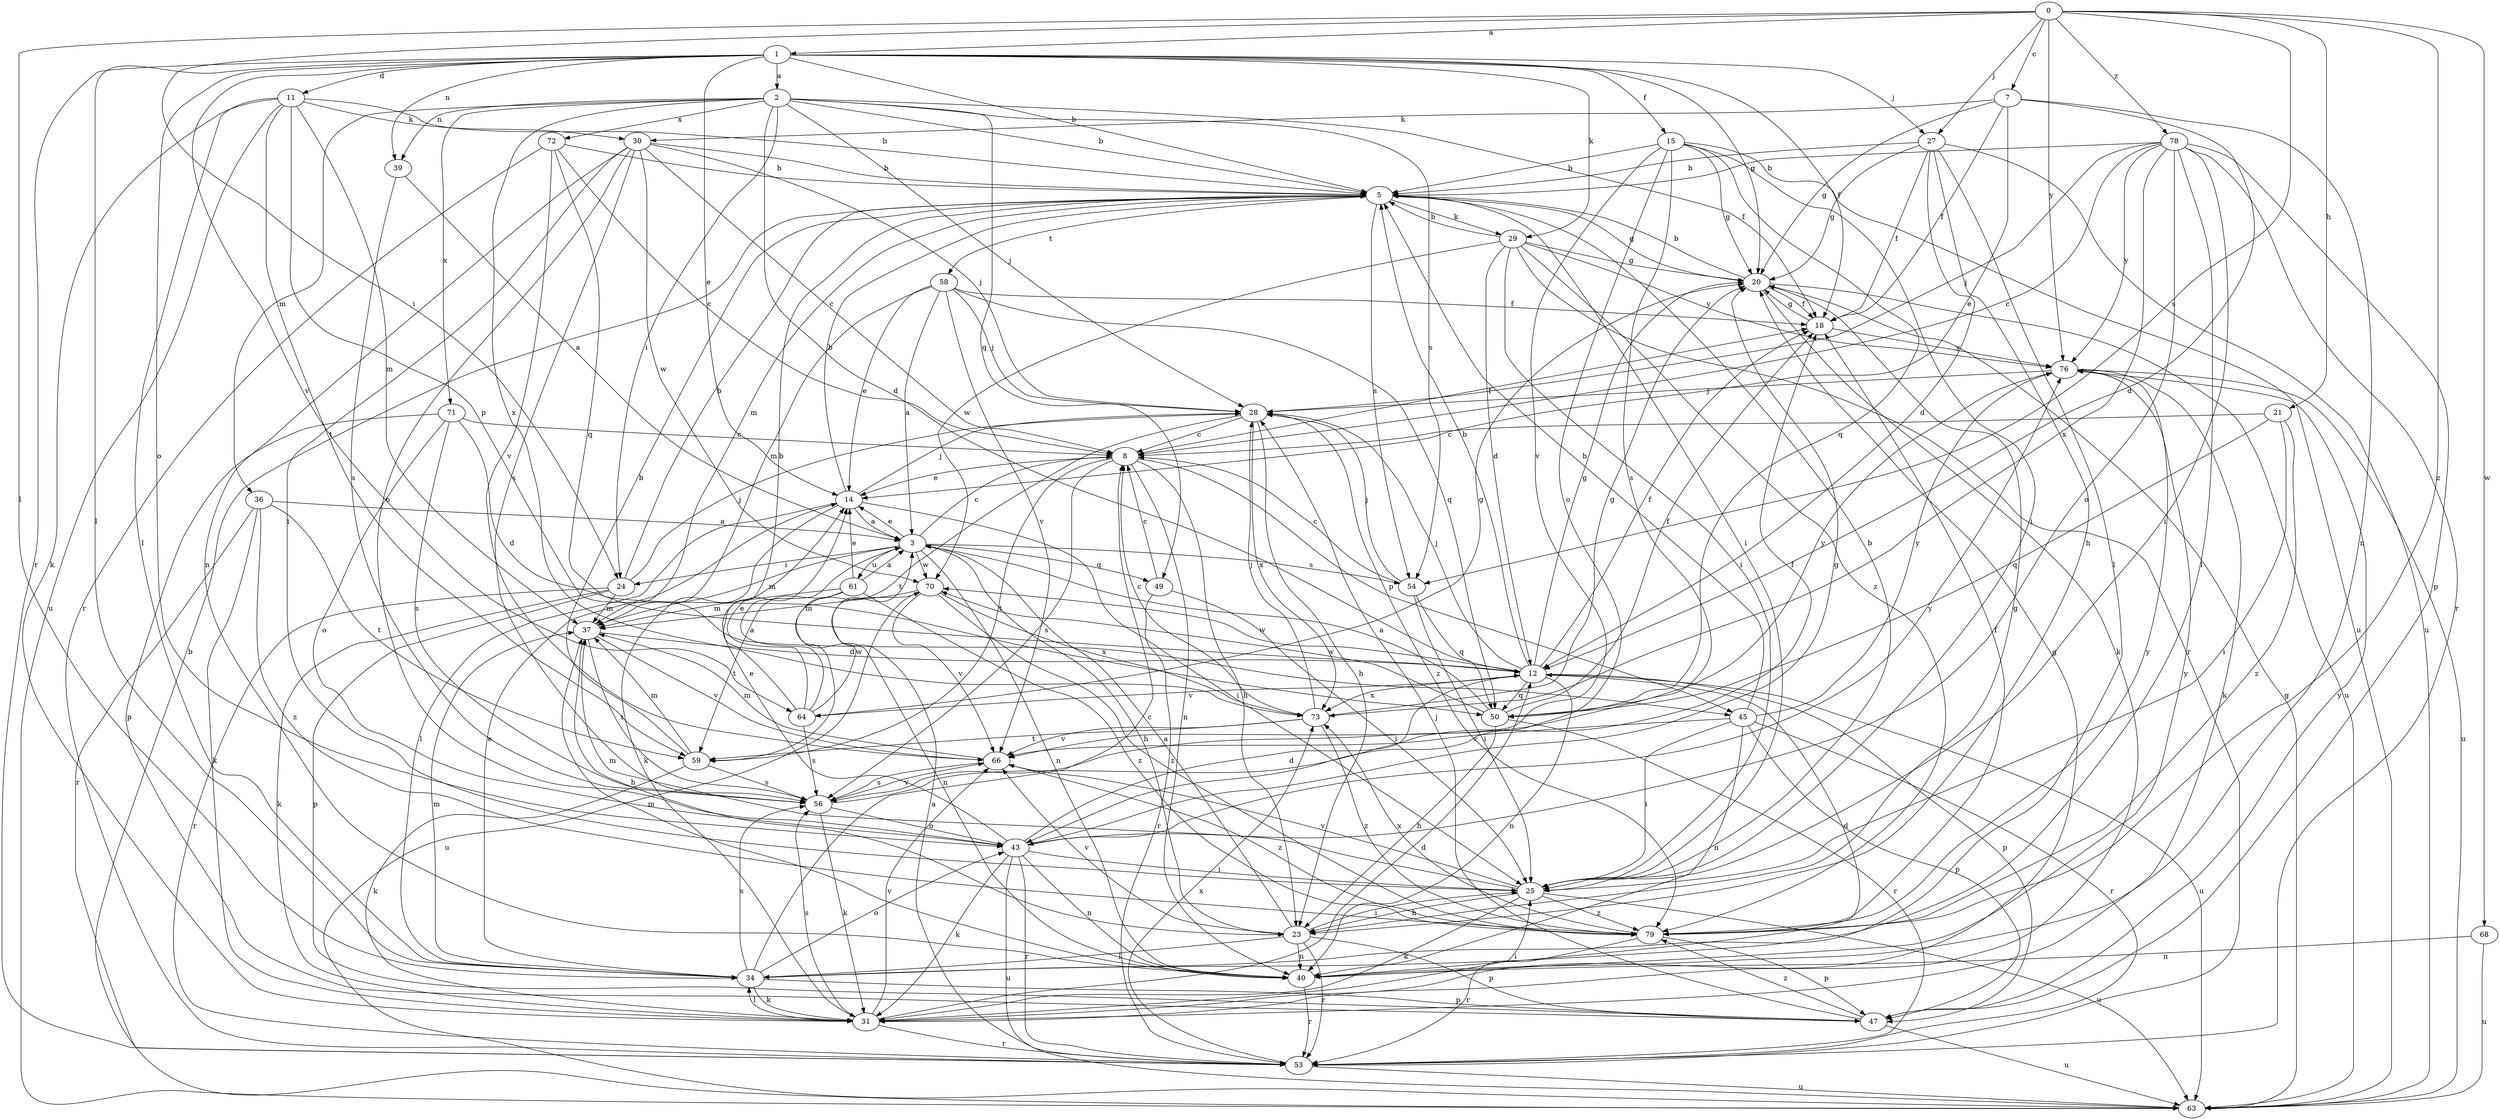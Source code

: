 strict digraph  {
0;
1;
2;
3;
5;
7;
8;
11;
12;
14;
15;
18;
20;
21;
23;
24;
25;
27;
28;
29;
30;
31;
34;
36;
37;
39;
40;
43;
45;
47;
49;
50;
53;
54;
56;
58;
59;
61;
63;
64;
66;
68;
70;
71;
72;
73;
76;
78;
79;
0 -> 1  [label=a];
0 -> 7  [label=c];
0 -> 21  [label=h];
0 -> 24  [label=i];
0 -> 27  [label=j];
0 -> 34  [label=l];
0 -> 54  [label=s];
0 -> 68  [label=w];
0 -> 76  [label=y];
0 -> 78  [label=z];
0 -> 79  [label=z];
1 -> 2  [label=a];
1 -> 5  [label=b];
1 -> 11  [label=d];
1 -> 14  [label=e];
1 -> 15  [label=f];
1 -> 18  [label=f];
1 -> 20  [label=g];
1 -> 27  [label=j];
1 -> 29  [label=k];
1 -> 34  [label=l];
1 -> 39  [label=n];
1 -> 43  [label=o];
1 -> 53  [label=r];
1 -> 64  [label=v];
2 -> 5  [label=b];
2 -> 12  [label=d];
2 -> 18  [label=f];
2 -> 24  [label=i];
2 -> 28  [label=j];
2 -> 36  [label=m];
2 -> 39  [label=n];
2 -> 49  [label=q];
2 -> 54  [label=s];
2 -> 71  [label=x];
2 -> 72  [label=x];
2 -> 73  [label=x];
3 -> 8  [label=c];
3 -> 14  [label=e];
3 -> 23  [label=h];
3 -> 24  [label=i];
3 -> 37  [label=m];
3 -> 40  [label=n];
3 -> 49  [label=q];
3 -> 54  [label=s];
3 -> 61  [label=u];
3 -> 70  [label=w];
5 -> 20  [label=g];
5 -> 25  [label=i];
5 -> 29  [label=k];
5 -> 37  [label=m];
5 -> 54  [label=s];
5 -> 58  [label=t];
7 -> 12  [label=d];
7 -> 14  [label=e];
7 -> 18  [label=f];
7 -> 20  [label=g];
7 -> 30  [label=k];
7 -> 40  [label=n];
8 -> 14  [label=e];
8 -> 18  [label=f];
8 -> 23  [label=h];
8 -> 40  [label=n];
8 -> 45  [label=p];
8 -> 56  [label=s];
8 -> 59  [label=t];
11 -> 5  [label=b];
11 -> 30  [label=k];
11 -> 31  [label=k];
11 -> 34  [label=l];
11 -> 37  [label=m];
11 -> 45  [label=p];
11 -> 59  [label=t];
11 -> 63  [label=u];
12 -> 5  [label=b];
12 -> 18  [label=f];
12 -> 20  [label=g];
12 -> 28  [label=j];
12 -> 40  [label=n];
12 -> 47  [label=p];
12 -> 50  [label=q];
12 -> 63  [label=u];
12 -> 64  [label=v];
12 -> 70  [label=w];
12 -> 73  [label=x];
14 -> 3  [label=a];
14 -> 5  [label=b];
14 -> 25  [label=i];
14 -> 28  [label=j];
14 -> 31  [label=k];
14 -> 34  [label=l];
15 -> 5  [label=b];
15 -> 20  [label=g];
15 -> 25  [label=i];
15 -> 43  [label=o];
15 -> 50  [label=q];
15 -> 56  [label=s];
15 -> 63  [label=u];
15 -> 66  [label=v];
18 -> 20  [label=g];
18 -> 76  [label=y];
20 -> 5  [label=b];
20 -> 18  [label=f];
20 -> 31  [label=k];
20 -> 63  [label=u];
21 -> 8  [label=c];
21 -> 25  [label=i];
21 -> 50  [label=q];
21 -> 79  [label=z];
23 -> 3  [label=a];
23 -> 20  [label=g];
23 -> 25  [label=i];
23 -> 34  [label=l];
23 -> 40  [label=n];
23 -> 47  [label=p];
23 -> 53  [label=r];
23 -> 66  [label=v];
24 -> 5  [label=b];
24 -> 28  [label=j];
24 -> 31  [label=k];
24 -> 37  [label=m];
24 -> 47  [label=p];
24 -> 53  [label=r];
25 -> 5  [label=b];
25 -> 23  [label=h];
25 -> 31  [label=k];
25 -> 37  [label=m];
25 -> 63  [label=u];
25 -> 66  [label=v];
25 -> 79  [label=z];
27 -> 5  [label=b];
27 -> 12  [label=d];
27 -> 18  [label=f];
27 -> 20  [label=g];
27 -> 23  [label=h];
27 -> 34  [label=l];
27 -> 63  [label=u];
28 -> 8  [label=c];
28 -> 23  [label=h];
28 -> 59  [label=t];
28 -> 73  [label=x];
28 -> 79  [label=z];
29 -> 5  [label=b];
29 -> 12  [label=d];
29 -> 20  [label=g];
29 -> 25  [label=i];
29 -> 53  [label=r];
29 -> 70  [label=w];
29 -> 76  [label=y];
29 -> 79  [label=z];
30 -> 5  [label=b];
30 -> 8  [label=c];
30 -> 25  [label=i];
30 -> 28  [label=j];
30 -> 40  [label=n];
30 -> 43  [label=o];
30 -> 56  [label=s];
30 -> 70  [label=w];
31 -> 12  [label=d];
31 -> 20  [label=g];
31 -> 25  [label=i];
31 -> 34  [label=l];
31 -> 53  [label=r];
31 -> 56  [label=s];
31 -> 66  [label=v];
34 -> 8  [label=c];
34 -> 14  [label=e];
34 -> 31  [label=k];
34 -> 37  [label=m];
34 -> 43  [label=o];
34 -> 47  [label=p];
34 -> 56  [label=s];
36 -> 3  [label=a];
36 -> 31  [label=k];
36 -> 53  [label=r];
36 -> 59  [label=t];
36 -> 79  [label=z];
37 -> 12  [label=d];
37 -> 23  [label=h];
37 -> 56  [label=s];
37 -> 66  [label=v];
39 -> 3  [label=a];
39 -> 56  [label=s];
40 -> 12  [label=d];
40 -> 37  [label=m];
40 -> 53  [label=r];
40 -> 76  [label=y];
43 -> 12  [label=d];
43 -> 14  [label=e];
43 -> 20  [label=g];
43 -> 25  [label=i];
43 -> 31  [label=k];
43 -> 40  [label=n];
43 -> 53  [label=r];
43 -> 63  [label=u];
43 -> 76  [label=y];
45 -> 5  [label=b];
45 -> 25  [label=i];
45 -> 40  [label=n];
45 -> 47  [label=p];
45 -> 53  [label=r];
45 -> 66  [label=v];
45 -> 76  [label=y];
47 -> 28  [label=j];
47 -> 63  [label=u];
47 -> 76  [label=y];
47 -> 79  [label=z];
49 -> 8  [label=c];
49 -> 25  [label=i];
49 -> 53  [label=r];
50 -> 3  [label=a];
50 -> 18  [label=f];
50 -> 23  [label=h];
50 -> 53  [label=r];
50 -> 70  [label=w];
50 -> 76  [label=y];
53 -> 3  [label=a];
53 -> 63  [label=u];
53 -> 73  [label=x];
54 -> 8  [label=c];
54 -> 25  [label=i];
54 -> 28  [label=j];
54 -> 50  [label=q];
56 -> 18  [label=f];
56 -> 31  [label=k];
56 -> 43  [label=o];
56 -> 66  [label=v];
58 -> 3  [label=a];
58 -> 14  [label=e];
58 -> 18  [label=f];
58 -> 28  [label=j];
58 -> 37  [label=m];
58 -> 50  [label=q];
58 -> 66  [label=v];
59 -> 5  [label=b];
59 -> 31  [label=k];
59 -> 37  [label=m];
59 -> 56  [label=s];
61 -> 3  [label=a];
61 -> 14  [label=e];
61 -> 37  [label=m];
61 -> 40  [label=n];
61 -> 59  [label=t];
61 -> 79  [label=z];
63 -> 5  [label=b];
63 -> 20  [label=g];
64 -> 3  [label=a];
64 -> 5  [label=b];
64 -> 14  [label=e];
64 -> 20  [label=g];
64 -> 56  [label=s];
64 -> 70  [label=w];
66 -> 37  [label=m];
66 -> 56  [label=s];
66 -> 79  [label=z];
68 -> 40  [label=n];
68 -> 63  [label=u];
70 -> 37  [label=m];
70 -> 63  [label=u];
70 -> 66  [label=v];
70 -> 73  [label=x];
70 -> 79  [label=z];
71 -> 8  [label=c];
71 -> 12  [label=d];
71 -> 43  [label=o];
71 -> 47  [label=p];
71 -> 56  [label=s];
72 -> 5  [label=b];
72 -> 8  [label=c];
72 -> 50  [label=q];
72 -> 53  [label=r];
72 -> 66  [label=v];
73 -> 8  [label=c];
73 -> 20  [label=g];
73 -> 28  [label=j];
73 -> 59  [label=t];
73 -> 66  [label=v];
73 -> 79  [label=z];
76 -> 28  [label=j];
76 -> 31  [label=k];
76 -> 63  [label=u];
78 -> 5  [label=b];
78 -> 8  [label=c];
78 -> 25  [label=i];
78 -> 28  [label=j];
78 -> 34  [label=l];
78 -> 43  [label=o];
78 -> 47  [label=p];
78 -> 53  [label=r];
78 -> 73  [label=x];
78 -> 76  [label=y];
79 -> 18  [label=f];
79 -> 47  [label=p];
79 -> 53  [label=r];
79 -> 73  [label=x];
79 -> 76  [label=y];
}
